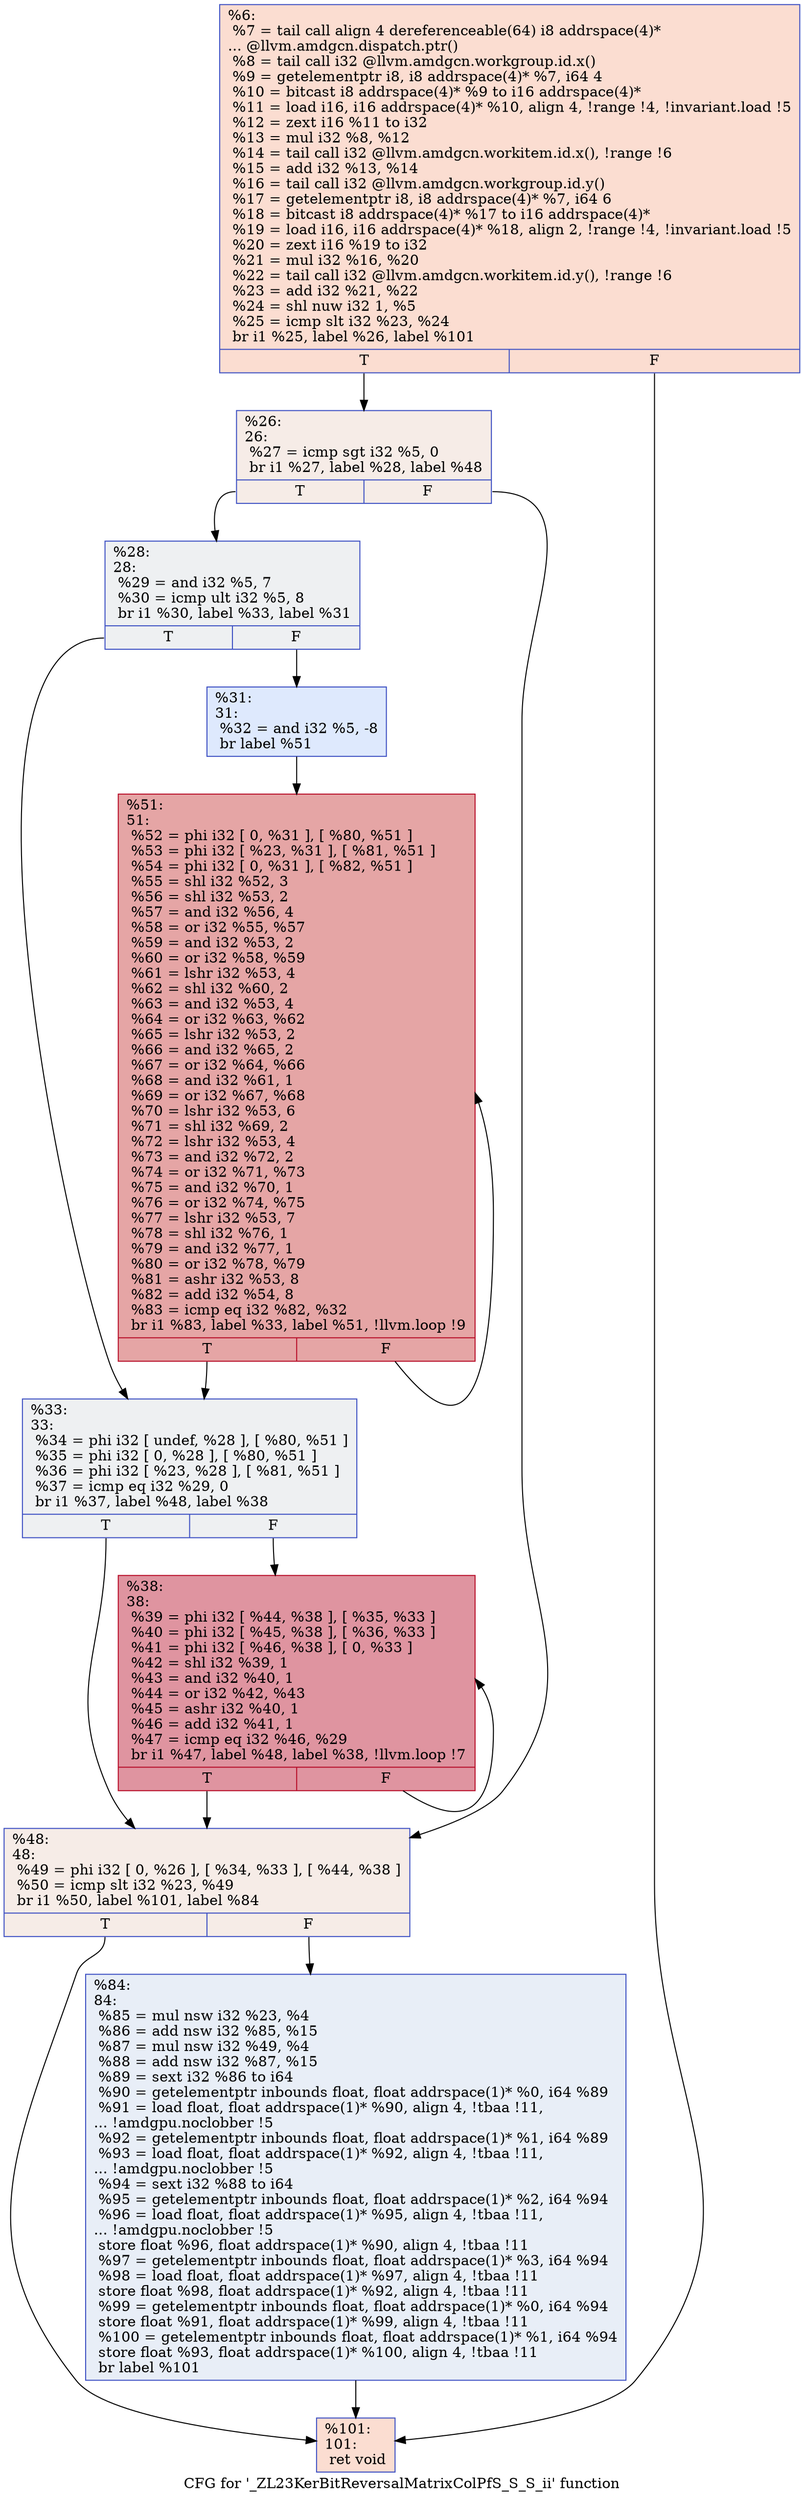 digraph "CFG for '_ZL23KerBitReversalMatrixColPfS_S_S_ii' function" {
	label="CFG for '_ZL23KerBitReversalMatrixColPfS_S_S_ii' function";

	Node0x4ad1160 [shape=record,color="#3d50c3ff", style=filled, fillcolor="#f7b39670",label="{%6:\l  %7 = tail call align 4 dereferenceable(64) i8 addrspace(4)*\l... @llvm.amdgcn.dispatch.ptr()\l  %8 = tail call i32 @llvm.amdgcn.workgroup.id.x()\l  %9 = getelementptr i8, i8 addrspace(4)* %7, i64 4\l  %10 = bitcast i8 addrspace(4)* %9 to i16 addrspace(4)*\l  %11 = load i16, i16 addrspace(4)* %10, align 4, !range !4, !invariant.load !5\l  %12 = zext i16 %11 to i32\l  %13 = mul i32 %8, %12\l  %14 = tail call i32 @llvm.amdgcn.workitem.id.x(), !range !6\l  %15 = add i32 %13, %14\l  %16 = tail call i32 @llvm.amdgcn.workgroup.id.y()\l  %17 = getelementptr i8, i8 addrspace(4)* %7, i64 6\l  %18 = bitcast i8 addrspace(4)* %17 to i16 addrspace(4)*\l  %19 = load i16, i16 addrspace(4)* %18, align 2, !range !4, !invariant.load !5\l  %20 = zext i16 %19 to i32\l  %21 = mul i32 %16, %20\l  %22 = tail call i32 @llvm.amdgcn.workitem.id.y(), !range !6\l  %23 = add i32 %21, %22\l  %24 = shl nuw i32 1, %5\l  %25 = icmp slt i32 %23, %24\l  br i1 %25, label %26, label %101\l|{<s0>T|<s1>F}}"];
	Node0x4ad1160:s0 -> Node0x4ad4b30;
	Node0x4ad1160:s1 -> Node0x4ad4bc0;
	Node0x4ad4b30 [shape=record,color="#3d50c3ff", style=filled, fillcolor="#ead5c970",label="{%26:\l26:                                               \l  %27 = icmp sgt i32 %5, 0\l  br i1 %27, label %28, label %48\l|{<s0>T|<s1>F}}"];
	Node0x4ad4b30:s0 -> Node0x4ad4dc0;
	Node0x4ad4b30:s1 -> Node0x4ad4e10;
	Node0x4ad4dc0 [shape=record,color="#3d50c3ff", style=filled, fillcolor="#d9dce170",label="{%28:\l28:                                               \l  %29 = and i32 %5, 7\l  %30 = icmp ult i32 %5, 8\l  br i1 %30, label %33, label %31\l|{<s0>T|<s1>F}}"];
	Node0x4ad4dc0:s0 -> Node0x4ad50d0;
	Node0x4ad4dc0:s1 -> Node0x4ad5120;
	Node0x4ad5120 [shape=record,color="#3d50c3ff", style=filled, fillcolor="#b5cdfa70",label="{%31:\l31:                                               \l  %32 = and i32 %5, -8\l  br label %51\l}"];
	Node0x4ad5120 -> Node0x4ad3180;
	Node0x4ad50d0 [shape=record,color="#3d50c3ff", style=filled, fillcolor="#d9dce170",label="{%33:\l33:                                               \l  %34 = phi i32 [ undef, %28 ], [ %80, %51 ]\l  %35 = phi i32 [ 0, %28 ], [ %80, %51 ]\l  %36 = phi i32 [ %23, %28 ], [ %81, %51 ]\l  %37 = icmp eq i32 %29, 0\l  br i1 %37, label %48, label %38\l|{<s0>T|<s1>F}}"];
	Node0x4ad50d0:s0 -> Node0x4ad4e10;
	Node0x4ad50d0:s1 -> Node0x4ad5c50;
	Node0x4ad5c50 [shape=record,color="#b70d28ff", style=filled, fillcolor="#b70d2870",label="{%38:\l38:                                               \l  %39 = phi i32 [ %44, %38 ], [ %35, %33 ]\l  %40 = phi i32 [ %45, %38 ], [ %36, %33 ]\l  %41 = phi i32 [ %46, %38 ], [ 0, %33 ]\l  %42 = shl i32 %39, 1\l  %43 = and i32 %40, 1\l  %44 = or i32 %42, %43\l  %45 = ashr i32 %40, 1\l  %46 = add i32 %41, 1\l  %47 = icmp eq i32 %46, %29\l  br i1 %47, label %48, label %38, !llvm.loop !7\l|{<s0>T|<s1>F}}"];
	Node0x4ad5c50:s0 -> Node0x4ad4e10;
	Node0x4ad5c50:s1 -> Node0x4ad5c50;
	Node0x4ad4e10 [shape=record,color="#3d50c3ff", style=filled, fillcolor="#ead5c970",label="{%48:\l48:                                               \l  %49 = phi i32 [ 0, %26 ], [ %34, %33 ], [ %44, %38 ]\l  %50 = icmp slt i32 %23, %49\l  br i1 %50, label %101, label %84\l|{<s0>T|<s1>F}}"];
	Node0x4ad4e10:s0 -> Node0x4ad4bc0;
	Node0x4ad4e10:s1 -> Node0x4ad66a0;
	Node0x4ad3180 [shape=record,color="#b70d28ff", style=filled, fillcolor="#c5333470",label="{%51:\l51:                                               \l  %52 = phi i32 [ 0, %31 ], [ %80, %51 ]\l  %53 = phi i32 [ %23, %31 ], [ %81, %51 ]\l  %54 = phi i32 [ 0, %31 ], [ %82, %51 ]\l  %55 = shl i32 %52, 3\l  %56 = shl i32 %53, 2\l  %57 = and i32 %56, 4\l  %58 = or i32 %55, %57\l  %59 = and i32 %53, 2\l  %60 = or i32 %58, %59\l  %61 = lshr i32 %53, 4\l  %62 = shl i32 %60, 2\l  %63 = and i32 %53, 4\l  %64 = or i32 %63, %62\l  %65 = lshr i32 %53, 2\l  %66 = and i32 %65, 2\l  %67 = or i32 %64, %66\l  %68 = and i32 %61, 1\l  %69 = or i32 %67, %68\l  %70 = lshr i32 %53, 6\l  %71 = shl i32 %69, 2\l  %72 = lshr i32 %53, 4\l  %73 = and i32 %72, 2\l  %74 = or i32 %71, %73\l  %75 = and i32 %70, 1\l  %76 = or i32 %74, %75\l  %77 = lshr i32 %53, 7\l  %78 = shl i32 %76, 1\l  %79 = and i32 %77, 1\l  %80 = or i32 %78, %79\l  %81 = ashr i32 %53, 8\l  %82 = add i32 %54, 8\l  %83 = icmp eq i32 %82, %32\l  br i1 %83, label %33, label %51, !llvm.loop !9\l|{<s0>T|<s1>F}}"];
	Node0x4ad3180:s0 -> Node0x4ad50d0;
	Node0x4ad3180:s1 -> Node0x4ad3180;
	Node0x4ad66a0 [shape=record,color="#3d50c3ff", style=filled, fillcolor="#cbd8ee70",label="{%84:\l84:                                               \l  %85 = mul nsw i32 %23, %4\l  %86 = add nsw i32 %85, %15\l  %87 = mul nsw i32 %49, %4\l  %88 = add nsw i32 %87, %15\l  %89 = sext i32 %86 to i64\l  %90 = getelementptr inbounds float, float addrspace(1)* %0, i64 %89\l  %91 = load float, float addrspace(1)* %90, align 4, !tbaa !11,\l... !amdgpu.noclobber !5\l  %92 = getelementptr inbounds float, float addrspace(1)* %1, i64 %89\l  %93 = load float, float addrspace(1)* %92, align 4, !tbaa !11,\l... !amdgpu.noclobber !5\l  %94 = sext i32 %88 to i64\l  %95 = getelementptr inbounds float, float addrspace(1)* %2, i64 %94\l  %96 = load float, float addrspace(1)* %95, align 4, !tbaa !11,\l... !amdgpu.noclobber !5\l  store float %96, float addrspace(1)* %90, align 4, !tbaa !11\l  %97 = getelementptr inbounds float, float addrspace(1)* %3, i64 %94\l  %98 = load float, float addrspace(1)* %97, align 4, !tbaa !11\l  store float %98, float addrspace(1)* %92, align 4, !tbaa !11\l  %99 = getelementptr inbounds float, float addrspace(1)* %0, i64 %94\l  store float %91, float addrspace(1)* %99, align 4, !tbaa !11\l  %100 = getelementptr inbounds float, float addrspace(1)* %1, i64 %94\l  store float %93, float addrspace(1)* %100, align 4, !tbaa !11\l  br label %101\l}"];
	Node0x4ad66a0 -> Node0x4ad4bc0;
	Node0x4ad4bc0 [shape=record,color="#3d50c3ff", style=filled, fillcolor="#f7b39670",label="{%101:\l101:                                              \l  ret void\l}"];
}
